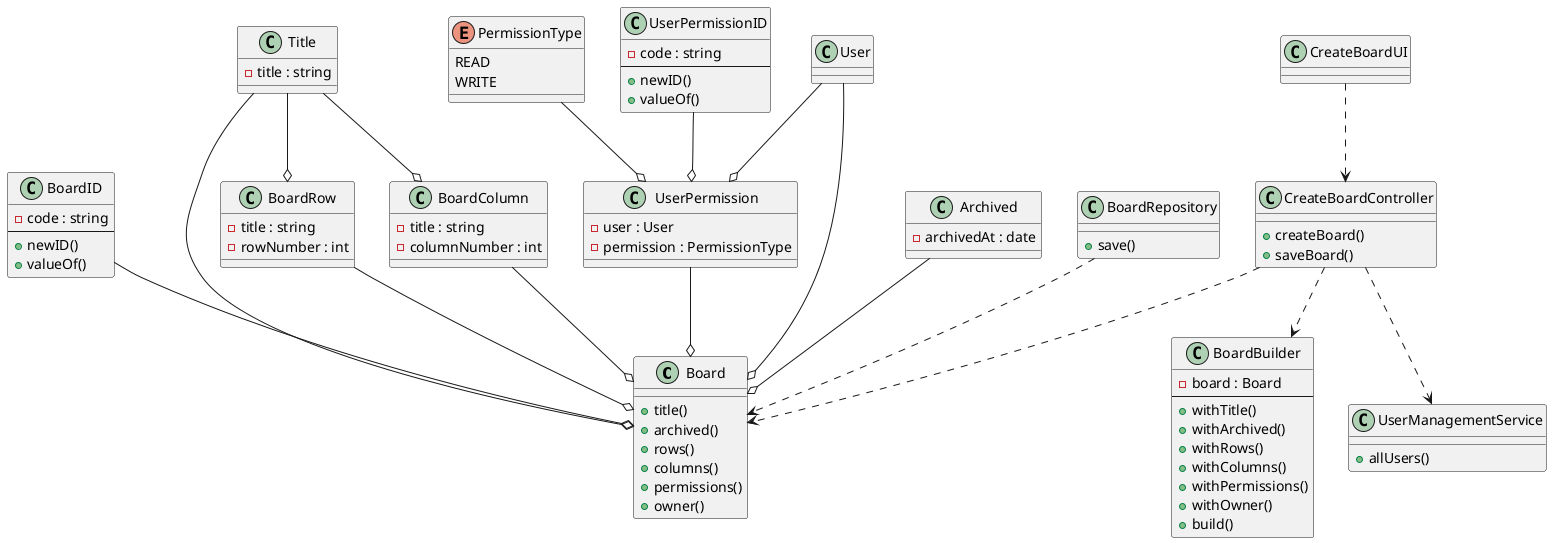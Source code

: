 @startuml US3002_CD

top to bottom direction


class Board {
  +title()
  +archived()
  +rows()
  +columns()
  +permissions()
  +owner()
}

class BoardBuilder {
  - board : Board
  ---
  +withTitle()
  +withArchived()
  +withRows()
  +withColumns()
  +withPermissions()
  +withOwner()
  +build()
}

class BoardID {
  - code : string
  ---
  +newID()
  +valueOf()
}

class Title {
  - title : string
}

enum PermissionType {
  READ
  WRITE
}

class UserPermission {
  - user : User
  - permission : PermissionType
}

class UserPermissionID {
  - code : string
  ---
  +newID()
  +valueOf()
}

class BoardRow {
  - title : string
  - rowNumber : int
}

class BoardColumn {
  - title : string
  - columnNumber : int
}

class Archived {
  - archivedAt : date
}

class UserManagementService {
  +allUsers()
}

class CreateBoardUI { }

class CreateBoardController {
  +createBoard()
  +saveBoard()
}

class User{

}

class BoardRepository {
  +save()
}

BoardID --o Board
BoardColumn --o Board
BoardRow --o Board
UserPermission --o Board
Title --o Board
Archived --o Board
User --o Board

Title --o BoardColumn
Title --o BoardRow

User --o UserPermission
PermissionType --o UserPermission
UserPermissionID --o UserPermission

BoardRepository ..> Board

CreateBoardUI ..> CreateBoardController
CreateBoardController ..> Board
CreateBoardController ..> UserManagementService
CreateBoardController ..> BoardBuilder

@enduml
